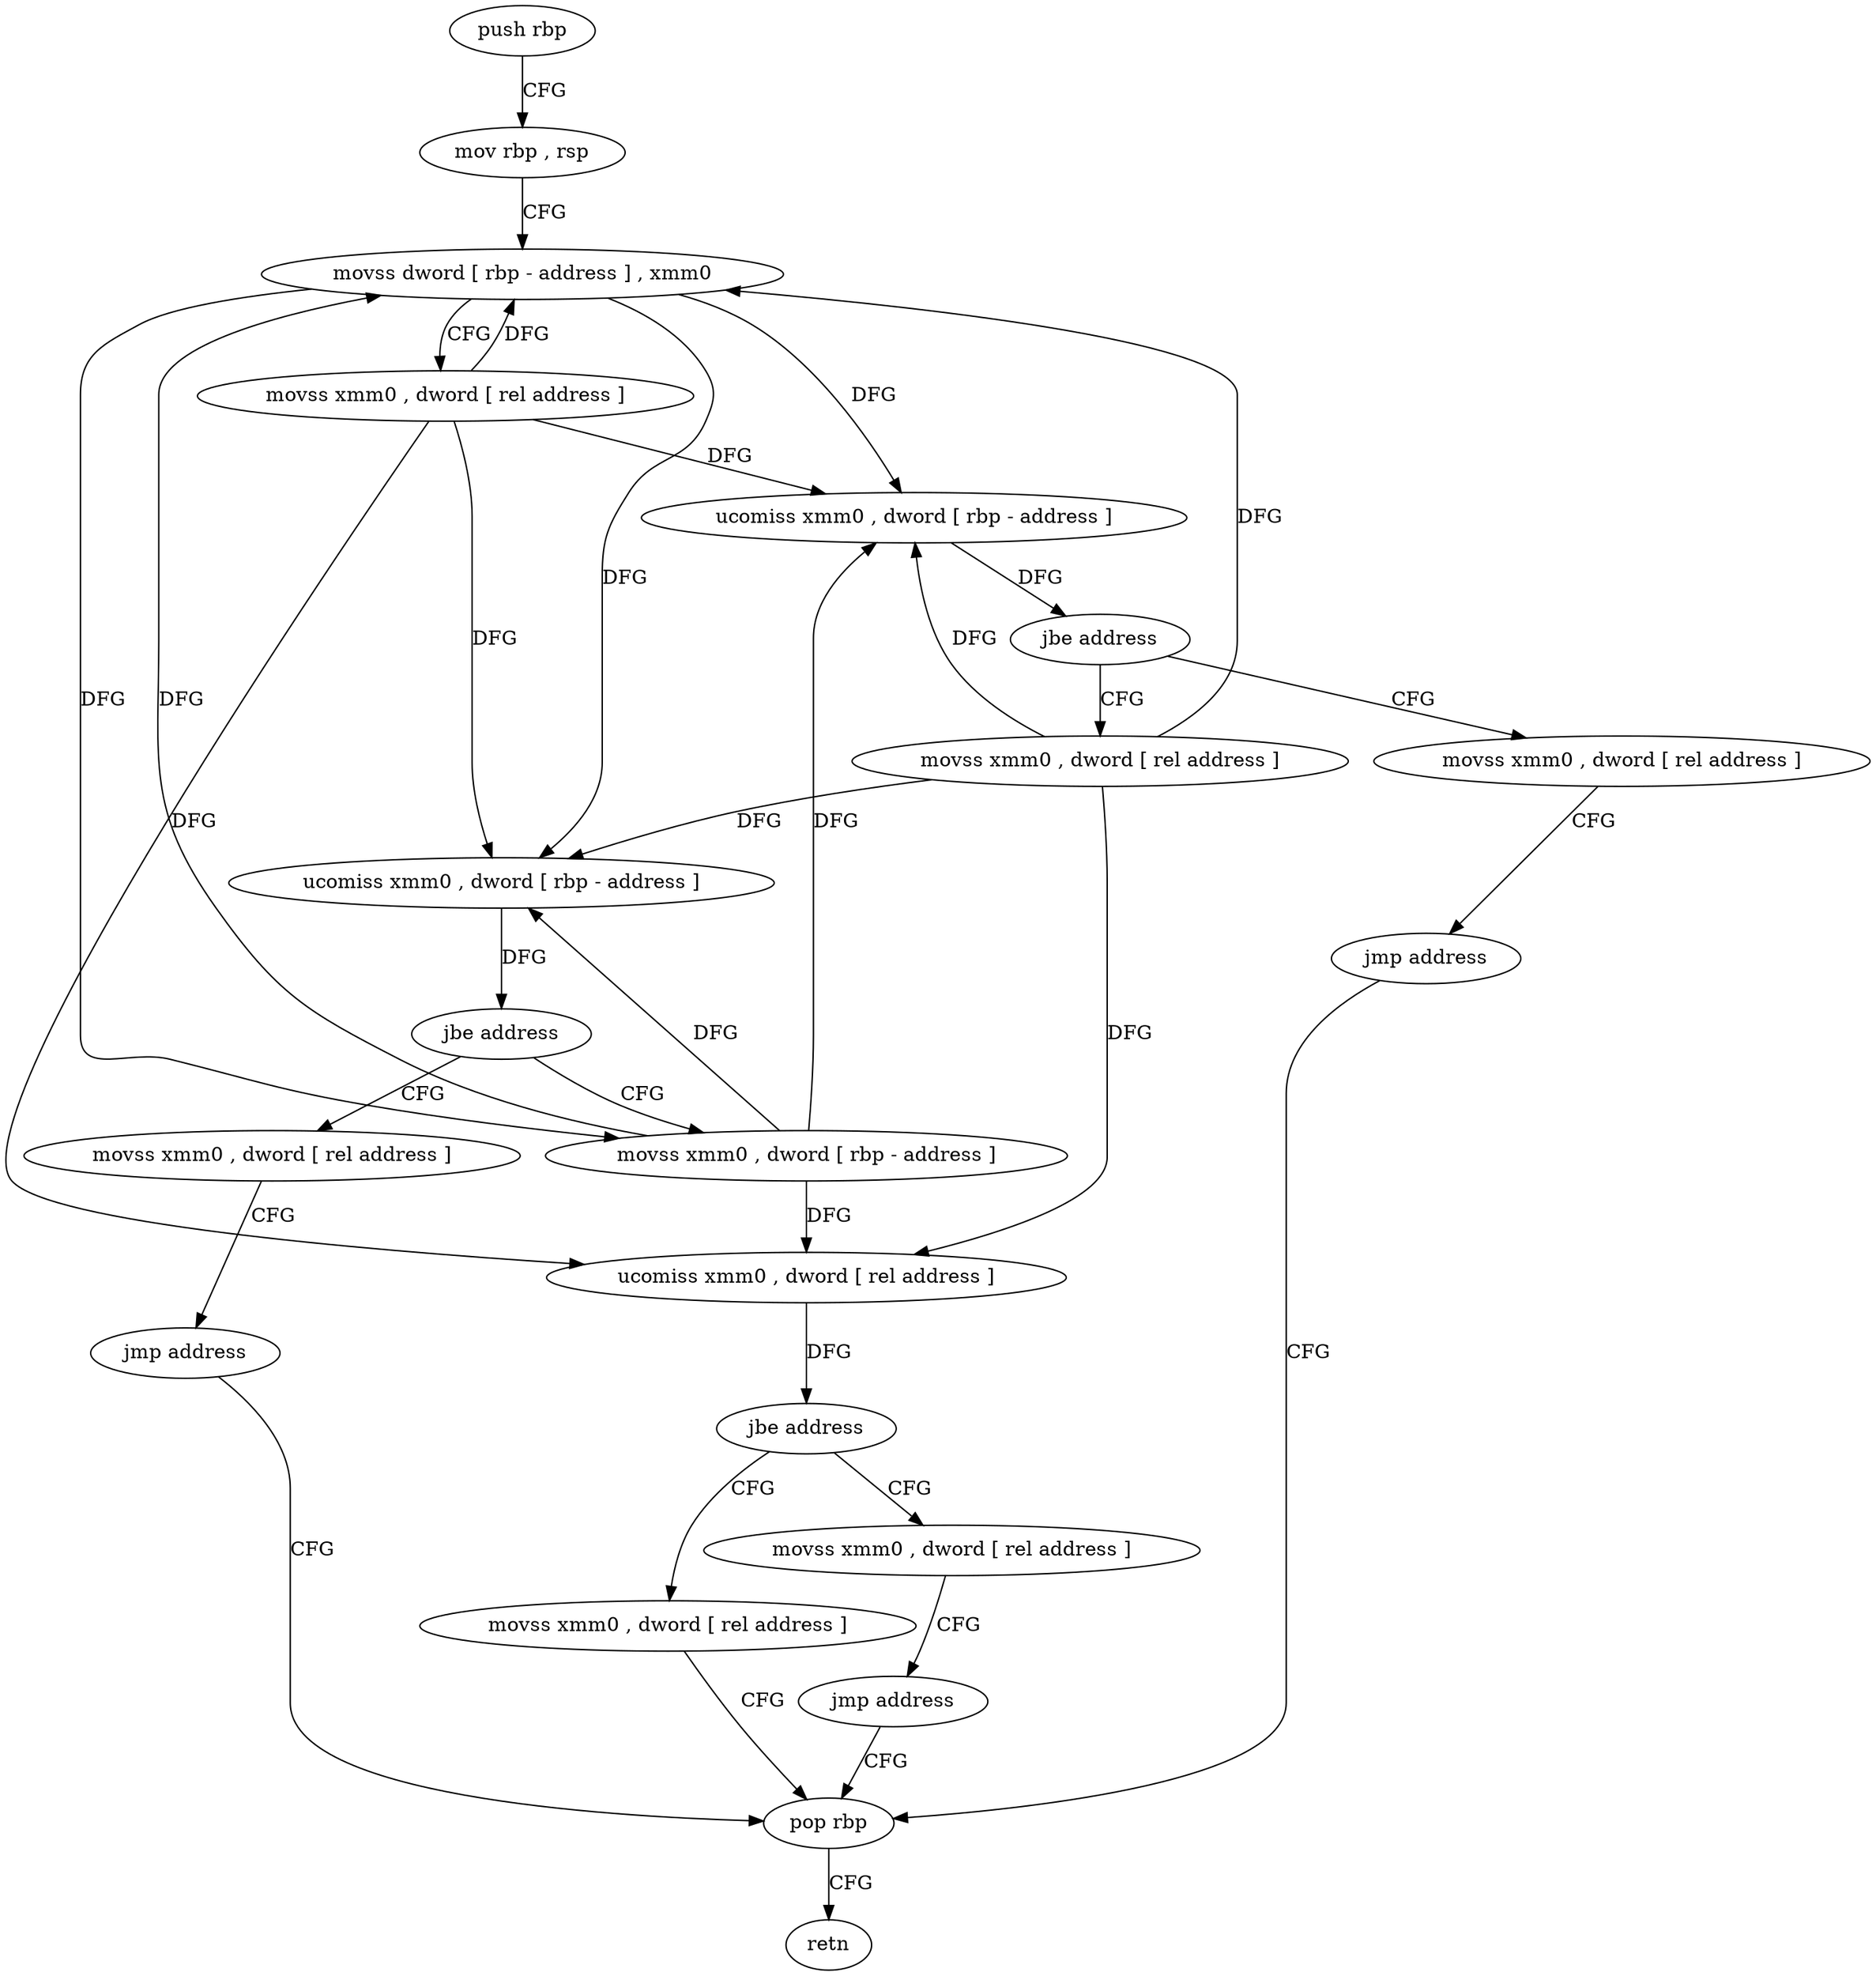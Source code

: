 digraph "func" {
"4256567" [label = "push rbp" ]
"4256568" [label = "mov rbp , rsp" ]
"4256571" [label = "movss dword [ rbp - address ] , xmm0" ]
"4256576" [label = "movss xmm0 , dword [ rel address ]" ]
"4256584" [label = "ucomiss xmm0 , dword [ rbp - address ]" ]
"4256588" [label = "jbe address" ]
"4256600" [label = "movss xmm0 , dword [ rel address ]" ]
"4256590" [label = "movss xmm0 , dword [ rel address ]" ]
"4256608" [label = "ucomiss xmm0 , dword [ rbp - address ]" ]
"4256612" [label = "jbe address" ]
"4256624" [label = "movss xmm0 , dword [ rbp - address ]" ]
"4256614" [label = "movss xmm0 , dword [ rel address ]" ]
"4256598" [label = "jmp address" ]
"4256656" [label = "pop rbp" ]
"4256629" [label = "ucomiss xmm0 , dword [ rel address ]" ]
"4256636" [label = "jbe address" ]
"4256648" [label = "movss xmm0 , dword [ rel address ]" ]
"4256638" [label = "movss xmm0 , dword [ rel address ]" ]
"4256622" [label = "jmp address" ]
"4256657" [label = "retn" ]
"4256646" [label = "jmp address" ]
"4256567" -> "4256568" [ label = "CFG" ]
"4256568" -> "4256571" [ label = "CFG" ]
"4256571" -> "4256576" [ label = "CFG" ]
"4256571" -> "4256584" [ label = "DFG" ]
"4256571" -> "4256608" [ label = "DFG" ]
"4256571" -> "4256624" [ label = "DFG" ]
"4256576" -> "4256584" [ label = "DFG" ]
"4256576" -> "4256571" [ label = "DFG" ]
"4256576" -> "4256608" [ label = "DFG" ]
"4256576" -> "4256629" [ label = "DFG" ]
"4256584" -> "4256588" [ label = "DFG" ]
"4256588" -> "4256600" [ label = "CFG" ]
"4256588" -> "4256590" [ label = "CFG" ]
"4256600" -> "4256608" [ label = "DFG" ]
"4256600" -> "4256571" [ label = "DFG" ]
"4256600" -> "4256584" [ label = "DFG" ]
"4256600" -> "4256629" [ label = "DFG" ]
"4256590" -> "4256598" [ label = "CFG" ]
"4256608" -> "4256612" [ label = "DFG" ]
"4256612" -> "4256624" [ label = "CFG" ]
"4256612" -> "4256614" [ label = "CFG" ]
"4256624" -> "4256629" [ label = "DFG" ]
"4256624" -> "4256571" [ label = "DFG" ]
"4256624" -> "4256584" [ label = "DFG" ]
"4256624" -> "4256608" [ label = "DFG" ]
"4256614" -> "4256622" [ label = "CFG" ]
"4256598" -> "4256656" [ label = "CFG" ]
"4256656" -> "4256657" [ label = "CFG" ]
"4256629" -> "4256636" [ label = "DFG" ]
"4256636" -> "4256648" [ label = "CFG" ]
"4256636" -> "4256638" [ label = "CFG" ]
"4256648" -> "4256656" [ label = "CFG" ]
"4256638" -> "4256646" [ label = "CFG" ]
"4256622" -> "4256656" [ label = "CFG" ]
"4256646" -> "4256656" [ label = "CFG" ]
}
